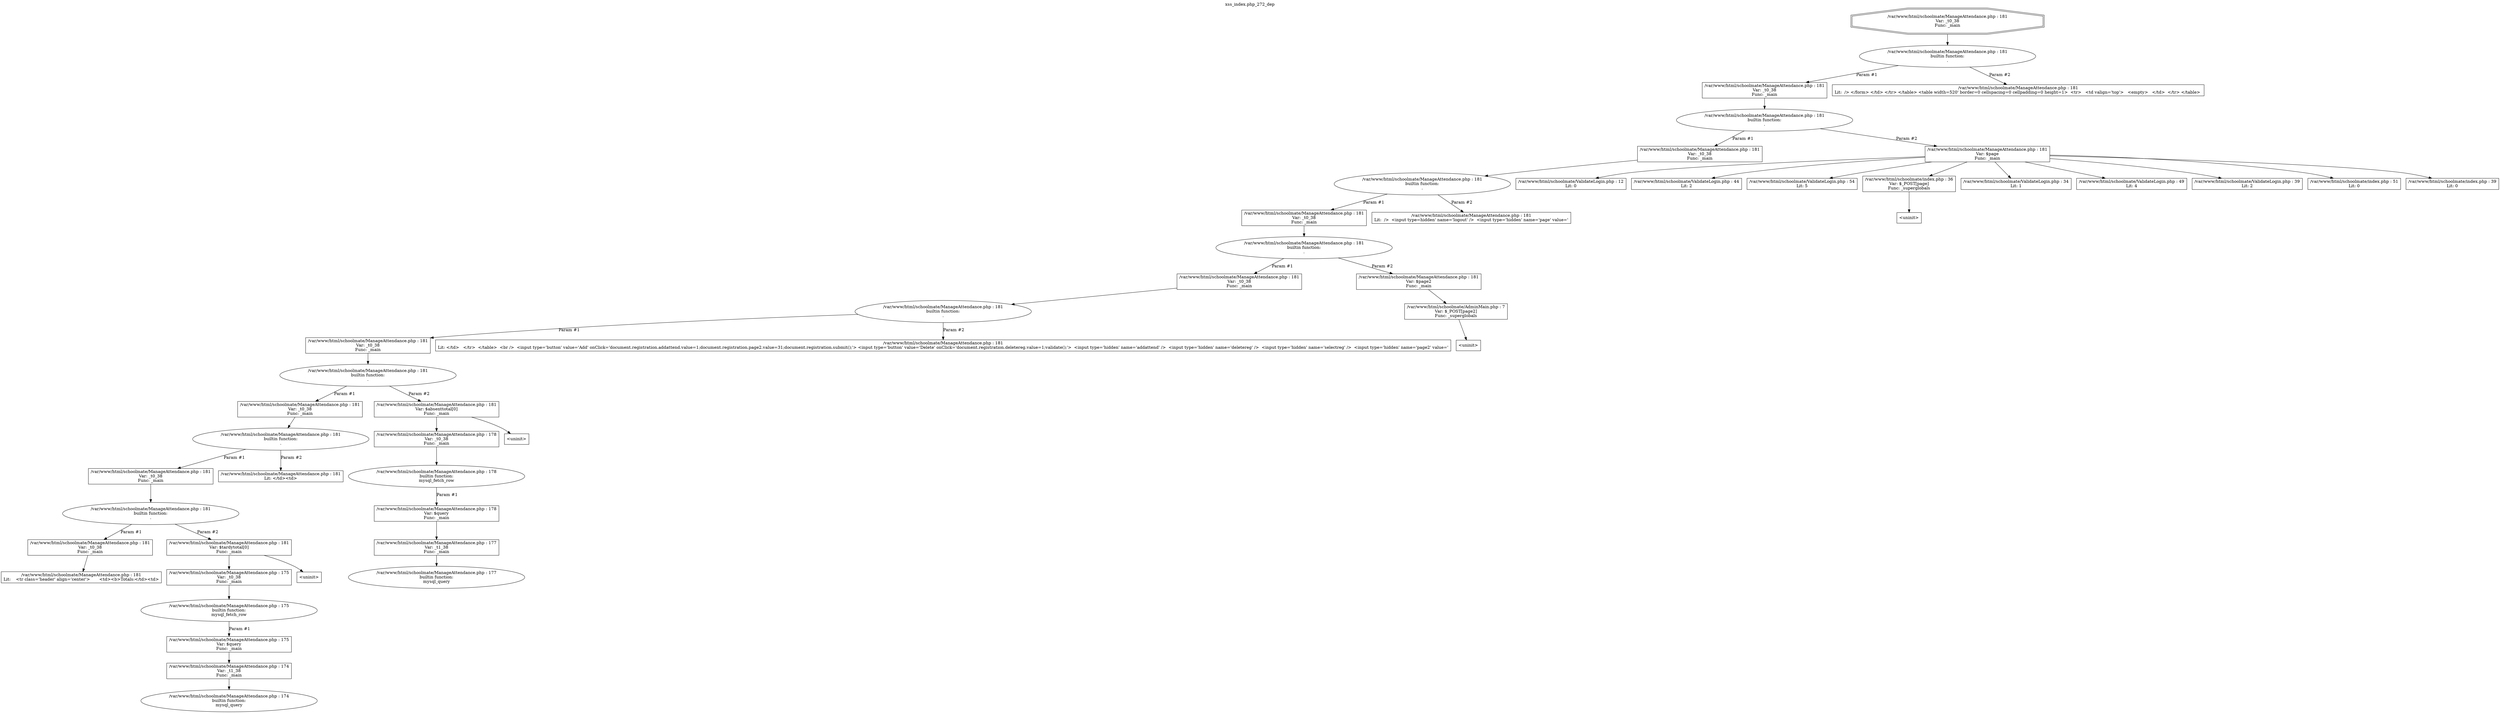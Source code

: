 digraph cfg {
  label="xss_index.php_272_dep";
  labelloc=t;
  n1 [shape=doubleoctagon, label="/var/www/html/schoolmate/ManageAttendance.php : 181\nVar: _t0_38\nFunc: _main\n"];
  n2 [shape=ellipse, label="/var/www/html/schoolmate/ManageAttendance.php : 181\nbuiltin function:\n.\n"];
  n3 [shape=box, label="/var/www/html/schoolmate/ManageAttendance.php : 181\nVar: _t0_38\nFunc: _main\n"];
  n4 [shape=ellipse, label="/var/www/html/schoolmate/ManageAttendance.php : 181\nbuiltin function:\n.\n"];
  n5 [shape=box, label="/var/www/html/schoolmate/ManageAttendance.php : 181\nVar: _t0_38\nFunc: _main\n"];
  n6 [shape=ellipse, label="/var/www/html/schoolmate/ManageAttendance.php : 181\nbuiltin function:\n.\n"];
  n7 [shape=box, label="/var/www/html/schoolmate/ManageAttendance.php : 181\nVar: _t0_38\nFunc: _main\n"];
  n8 [shape=ellipse, label="/var/www/html/schoolmate/ManageAttendance.php : 181\nbuiltin function:\n.\n"];
  n9 [shape=box, label="/var/www/html/schoolmate/ManageAttendance.php : 181\nVar: _t0_38\nFunc: _main\n"];
  n10 [shape=ellipse, label="/var/www/html/schoolmate/ManageAttendance.php : 181\nbuiltin function:\n.\n"];
  n11 [shape=box, label="/var/www/html/schoolmate/ManageAttendance.php : 181\nVar: _t0_38\nFunc: _main\n"];
  n12 [shape=ellipse, label="/var/www/html/schoolmate/ManageAttendance.php : 181\nbuiltin function:\n.\n"];
  n13 [shape=box, label="/var/www/html/schoolmate/ManageAttendance.php : 181\nVar: _t0_38\nFunc: _main\n"];
  n14 [shape=ellipse, label="/var/www/html/schoolmate/ManageAttendance.php : 181\nbuiltin function:\n.\n"];
  n15 [shape=box, label="/var/www/html/schoolmate/ManageAttendance.php : 181\nVar: _t0_38\nFunc: _main\n"];
  n16 [shape=ellipse, label="/var/www/html/schoolmate/ManageAttendance.php : 181\nbuiltin function:\n.\n"];
  n17 [shape=box, label="/var/www/html/schoolmate/ManageAttendance.php : 181\nVar: _t0_38\nFunc: _main\n"];
  n18 [shape=box, label="/var/www/html/schoolmate/ManageAttendance.php : 181\nLit:    <tr class='header' align='center'>	<td><b>Totals:</td><td>\n"];
  n19 [shape=box, label="/var/www/html/schoolmate/ManageAttendance.php : 181\nVar: $tardytotal[0]\nFunc: _main\n"];
  n20 [shape=box, label="/var/www/html/schoolmate/ManageAttendance.php : 175\nVar: _t0_38\nFunc: _main\n"];
  n21 [shape=ellipse, label="/var/www/html/schoolmate/ManageAttendance.php : 175\nbuiltin function:\nmysql_fetch_row\n"];
  n22 [shape=box, label="/var/www/html/schoolmate/ManageAttendance.php : 175\nVar: $query\nFunc: _main\n"];
  n23 [shape=box, label="/var/www/html/schoolmate/ManageAttendance.php : 174\nVar: _t1_38\nFunc: _main\n"];
  n24 [shape=ellipse, label="/var/www/html/schoolmate/ManageAttendance.php : 174\nbuiltin function:\nmysql_query\n"];
  n25 [shape=box, label="<uninit>"];
  n26 [shape=box, label="/var/www/html/schoolmate/ManageAttendance.php : 181\nLit: </td><td>\n"];
  n27 [shape=box, label="/var/www/html/schoolmate/ManageAttendance.php : 181\nVar: $absenttotal[0]\nFunc: _main\n"];
  n28 [shape=box, label="/var/www/html/schoolmate/ManageAttendance.php : 178\nVar: _t0_38\nFunc: _main\n"];
  n29 [shape=ellipse, label="/var/www/html/schoolmate/ManageAttendance.php : 178\nbuiltin function:\nmysql_fetch_row\n"];
  n30 [shape=box, label="/var/www/html/schoolmate/ManageAttendance.php : 178\nVar: $query\nFunc: _main\n"];
  n31 [shape=box, label="/var/www/html/schoolmate/ManageAttendance.php : 177\nVar: _t1_38\nFunc: _main\n"];
  n32 [shape=ellipse, label="/var/www/html/schoolmate/ManageAttendance.php : 177\nbuiltin function:\nmysql_query\n"];
  n33 [shape=box, label="<uninit>"];
  n34 [shape=box, label="/var/www/html/schoolmate/ManageAttendance.php : 181\nLit: </td>   </tr>  </table>  <br />  <input type='button' value='Add' onClick='document.registration.addattend.value=1;document.registration.page2.value=31;document.registration.submit();'> <input type='button' value='Delete' onClick='document.registration.deletereg.value=1;validate();'>  <input type='hidden' name='addattend' />  <input type='hidden' name='deletereg' />  <input type='hidden' name='selectreg' />  <input type='hidden' name='page2' value='\n"];
  n35 [shape=box, label="/var/www/html/schoolmate/ManageAttendance.php : 181\nVar: $page2\nFunc: _main\n"];
  n36 [shape=box, label="/var/www/html/schoolmate/AdminMain.php : 7\nVar: $_POST[page2]\nFunc: _superglobals\n"];
  n37 [shape=box, label="<uninit>"];
  n38 [shape=box, label="/var/www/html/schoolmate/ManageAttendance.php : 181\nLit:  />  <input type=hidden' name='logout' />  <input type='hidden' name='page' value='\n"];
  n39 [shape=box, label="/var/www/html/schoolmate/ManageAttendance.php : 181\nVar: $page\nFunc: _main\n"];
  n40 [shape=box, label="/var/www/html/schoolmate/ValidateLogin.php : 12\nLit: 0\n"];
  n41 [shape=box, label="/var/www/html/schoolmate/ValidateLogin.php : 44\nLit: 2\n"];
  n42 [shape=box, label="/var/www/html/schoolmate/ValidateLogin.php : 54\nLit: 5\n"];
  n43 [shape=box, label="/var/www/html/schoolmate/index.php : 36\nVar: $_POST[page]\nFunc: _superglobals\n"];
  n44 [shape=box, label="<uninit>"];
  n45 [shape=box, label="/var/www/html/schoolmate/ValidateLogin.php : 34\nLit: 1\n"];
  n46 [shape=box, label="/var/www/html/schoolmate/ValidateLogin.php : 49\nLit: 4\n"];
  n47 [shape=box, label="/var/www/html/schoolmate/ValidateLogin.php : 39\nLit: 2\n"];
  n48 [shape=box, label="/var/www/html/schoolmate/index.php : 51\nLit: 0\n"];
  n49 [shape=box, label="/var/www/html/schoolmate/index.php : 39\nLit: 0\n"];
  n50 [shape=box, label="/var/www/html/schoolmate/ManageAttendance.php : 181\nLit:  /> </form> </td> </tr> </table> <table width=520' border=0 cellspacing=0 cellpadding=0 height=1>  <tr>   <td valign='top'>   <empty>   </td>  </tr> </table> \n"];
  n1 -> n2;
  n3 -> n4;
  n5 -> n6;
  n7 -> n8;
  n9 -> n10;
  n11 -> n12;
  n13 -> n14;
  n15 -> n16;
  n17 -> n18;
  n16 -> n17[label="Param #1"];
  n16 -> n19[label="Param #2"];
  n20 -> n21;
  n23 -> n24;
  n22 -> n23;
  n21 -> n22[label="Param #1"];
  n19 -> n20;
  n19 -> n25;
  n14 -> n15[label="Param #1"];
  n14 -> n26[label="Param #2"];
  n12 -> n13[label="Param #1"];
  n12 -> n27[label="Param #2"];
  n28 -> n29;
  n31 -> n32;
  n30 -> n31;
  n29 -> n30[label="Param #1"];
  n27 -> n28;
  n27 -> n33;
  n10 -> n11[label="Param #1"];
  n10 -> n34[label="Param #2"];
  n8 -> n9[label="Param #1"];
  n8 -> n35[label="Param #2"];
  n36 -> n37;
  n35 -> n36;
  n6 -> n7[label="Param #1"];
  n6 -> n38[label="Param #2"];
  n4 -> n5[label="Param #1"];
  n4 -> n39[label="Param #2"];
  n39 -> n40;
  n39 -> n41;
  n39 -> n42;
  n39 -> n43;
  n39 -> n45;
  n39 -> n46;
  n39 -> n47;
  n39 -> n48;
  n39 -> n49;
  n43 -> n44;
  n2 -> n3[label="Param #1"];
  n2 -> n50[label="Param #2"];
}
